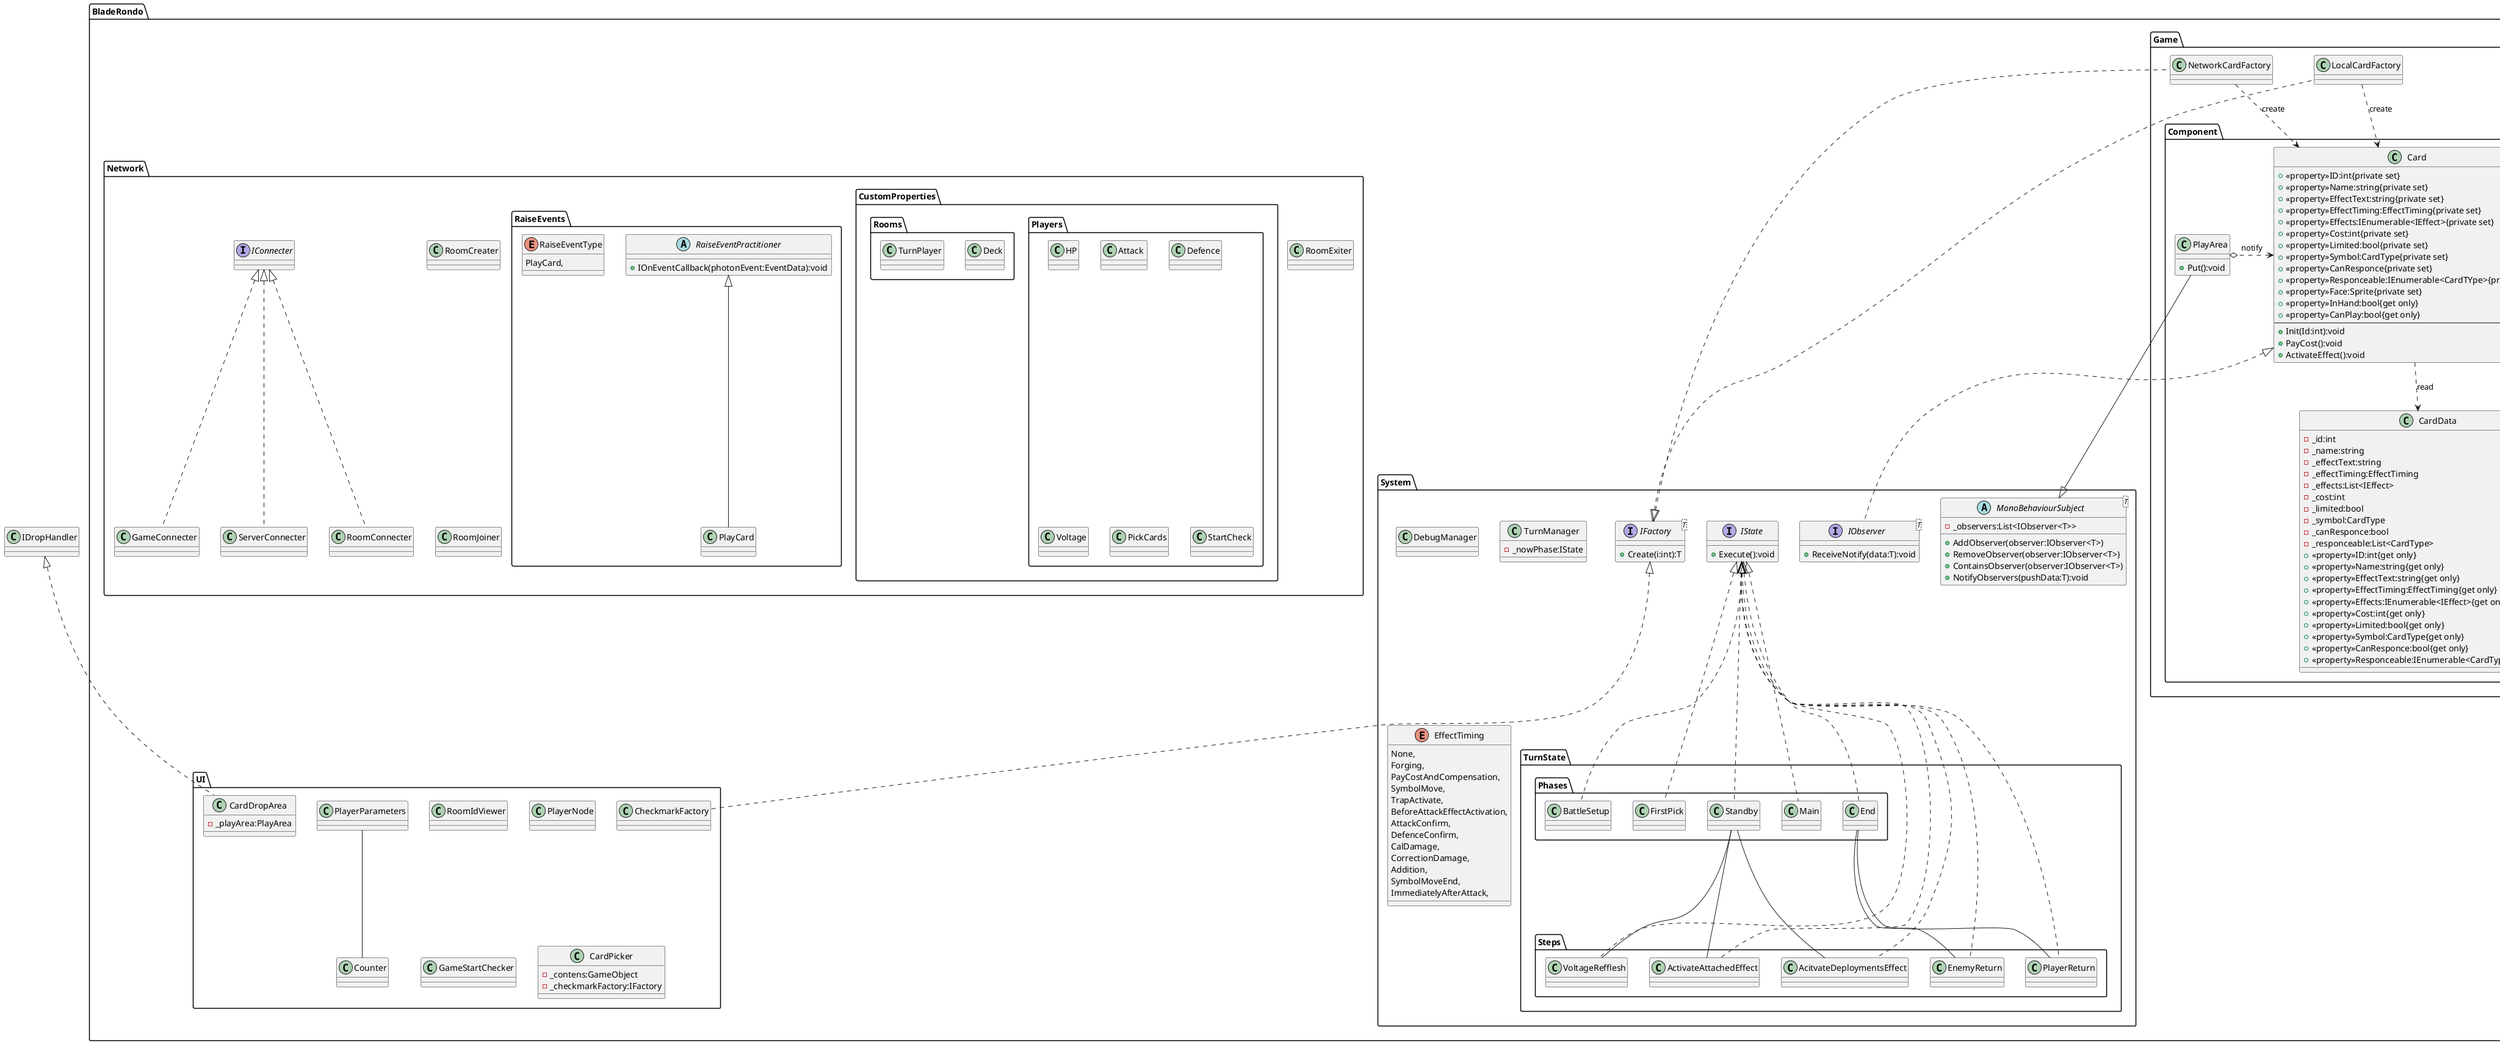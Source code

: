 @startuml
package BladeRondo
{
    package Game
    {
        package Component
        {
            ' package CardState
            ' {
                '     class None
                '     class Use
                '     class SetResponce
                '     class Attack
                '     class ActivateEffect
                '
            ' }
            package Effect
            {
                interface IEffect
                {
                    +CanActivate():bool
                    +Activate():void
                }
                class 各種効果
            }
            class Card
            {
                +<<property>>ID:int{private set}
                +<<property>>Name:string{private set}
                +<<property>>EffectText:string{private set}
                +<<property>>EffectTiming:EffectTiming{private set}
                +<<property>>Effects:IEnumerable<IEffect>{private set}
                +<<property>>Cost:int{private set}
                +<<property>>Limited:bool{private set}
                +<<property>>Symbol:CardType{private set}
                +<<property>>CanResponce{private set}
                +<<property>>Responceable:IEnumerable<CardTYpe>{private set}
                +<<property>>Face:Sprite{private set}
                +<<property>>InHand:bool{get only}
                +<<property>>CanPlay:bool{get only}
                --
                +Init(Id:int):void
                +PayCost():void
                +ActivateEffect():void
            }
            class CardData
            {
                -_id:int
                -_name:string
                -_effectText:string
                -_effectTiming:EffectTiming
                -_effects:List<IEffect>
                -_cost:int
                -_limited:bool
                -_symbol:CardType
                -_canResponce:bool
                -_responceable:List<CardType>
                +<<property>>ID:int{get only}
                +<<property>>Name:string{get only}
                +<<property>>EffectText:string{get only}
                +<<property>>EffectTiming:EffectTiming{get only}
                +<<property>>Effects:IEnumerable<IEffect>{get only}
                +<<property>>Cost:int{get only}
                +<<property>>Limited:bool{get only}
                +<<property>>Symbol:CardType{get only}
                +<<property>>CanResponce:bool{get only}
                +<<property>>Responceable:IEnumerable<CardType>{get only}
            }
            class CardView
            {
                -_name:Text
                -_cost:Text
                -_back:Sprite
                -_face:Image
                +Init(card:Card):void
                +ToggleFace(isFace:bool):void
            }
            ' class CardState
            ' {
                '     +<<property>>StatusType:CardStateType
                '     +<<property>>Status:IState
                '
            ' }
            class CardController
            {
                ChangeParent(newParentName:string):void
            }
            class CardAnimation
            class Cemetery
            class PlayArea
            {
                +Put():void
            }
            ' enum CardStateType
            ' {
                '     None,
                '     Use,
                '     SetResponce,
                '     Attack,
                '     ActivateEffect,
                '
            ' }
            enum CardType
            {
                Breath
                Physical
                Magical
                Support
                Trap
            }
        }
        class NetworkCardFactory
        class LocalCardFactory
    }
    package Network
    {
        package CustomProperties
        {
            package Players
            {
                class HP
                class "Attack "
                class Defence
                class Voltage
                class PickCards
                class StartCheck
            }
            package Rooms
            {
                class Deck
                class TurnPlayer
            }
        }
        package RaiseEvents
        {
            abstract class RaiseEventPractitioner
            {
                +IOnEventCallback(photonEvent:EventData):void
            }
            enum RaiseEventType
            {
                PlayCard,
            }
            class PlayCard
        }
        interface IConnecter
        class ServerConnecter
        class RoomConnecter
        class GameConnecter
        class RoomCreater
        class RoomExiter
        class RoomJoiner
    }
    package System
    {
        package TurnState
        {
            package Phases
            {
                class BattleSetup
                class FirstPick
                class Standby
                class Main
                class End
            }
            package Steps
            {
                class VoltageRefflesh
                class ActivateAttachedEffect
                class AcitvateDeploymentsEffect
                class EnemyReturn
                class PlayerReturn
            }
        }
        interface IFactory<T>
        {
            +Create(i:int):T
        }
        interface IState
        {
            +Execute():void
        }
        interface IObserver<T>
        {
            +ReceiveNotify(data:T):void
        }
        abstract class MonoBehaviourSubject<T>
        {
            -_observers:List<IObserver<T>>
            +AddObserver(observer:IObserver<T>)
            +RemoveObserver(observer:IObserver<T>)
            +ContainsObserver(observer:IObserver<T>)
            +NotifyObservers(pushData:T):void
        }
        class DebugManager
        class TurnManager
        {
            -_nowPhase:IState
        }
        enum EffectTiming
        {
            None,
            Forging,
            PayCostAndCompensation,
            SymbolMove,
            TrapActivate,
            BeforeAttackEffectActivation,
            AttackConfirm,
            DefenceConfirm,
            CalDamage,
            CorrectionDamage,
            Addition,
            SymbolMoveEnd,
            ImmediatelyAfterAttack,
        }
    }
    package UI
    {
        class CardDropArea
        {
            -_playArea:PlayArea
        }
        class RoomIdViewer
        class PlayerNode
        class GameStartChecker
        class Counter
        class PlayerParameters
        class CardPicker
        {
            -_contens:GameObject
            -_checkmarkFactory:IFactory
        }
        class CheckmarkFactory
    }
}

' IState <|.left. None
' IState <|.left. Use
' IState <|.left. Attack
' IState <|.left. ActivateEffect
' IState <|.left. SetResponce

IState <|.down. BattleSetup
IState <|.down. FirstPick
IState <|.down. Standby
IState <|.down. Main
IState <|.down. End

IState <|.down. VoltageRefflesh
IState <|.down. ActivateAttachedEffect
IState <|.down. AcitvateDeploymentsEffect
IState <|.down. EnemyReturn
IState <|.down. PlayerReturn

Standby -- VoltageRefflesh
Standby -- ActivateAttachedEffect
Standby -- AcitvateDeploymentsEffect

End -- EnemyReturn
End -- PlayerReturn

IFactory <|.. CheckmarkFactory

IFactory <|.down. NetworkCardFactory
IFactory <|.down. LocalCardFactory

NetworkCardFactory .down.> Card : create
LocalCardFactory .down.> Card : create
Card ..> CardData : read
Card <|.. IObserver

PlayArea --|> MonoBehaviourSubject
PlayArea o.left.> Card : notify

ScriptableObject <|-up- CardData
IBeginDragHandler <|.down. CardController
IDragHandler <|.down. CardController
IEndDrafHandler <|.down. CardController
IDropHandler <|.down. CardDropArea

IEffect <|.left. 各種効果

IConnecter <|.. ServerConnecter
IConnecter <|.. RoomConnecter
IConnecter <|.. GameConnecter

PlayerParameters -- Counter

RaiseEventPractitioner <|-- PlayCard

@enduml